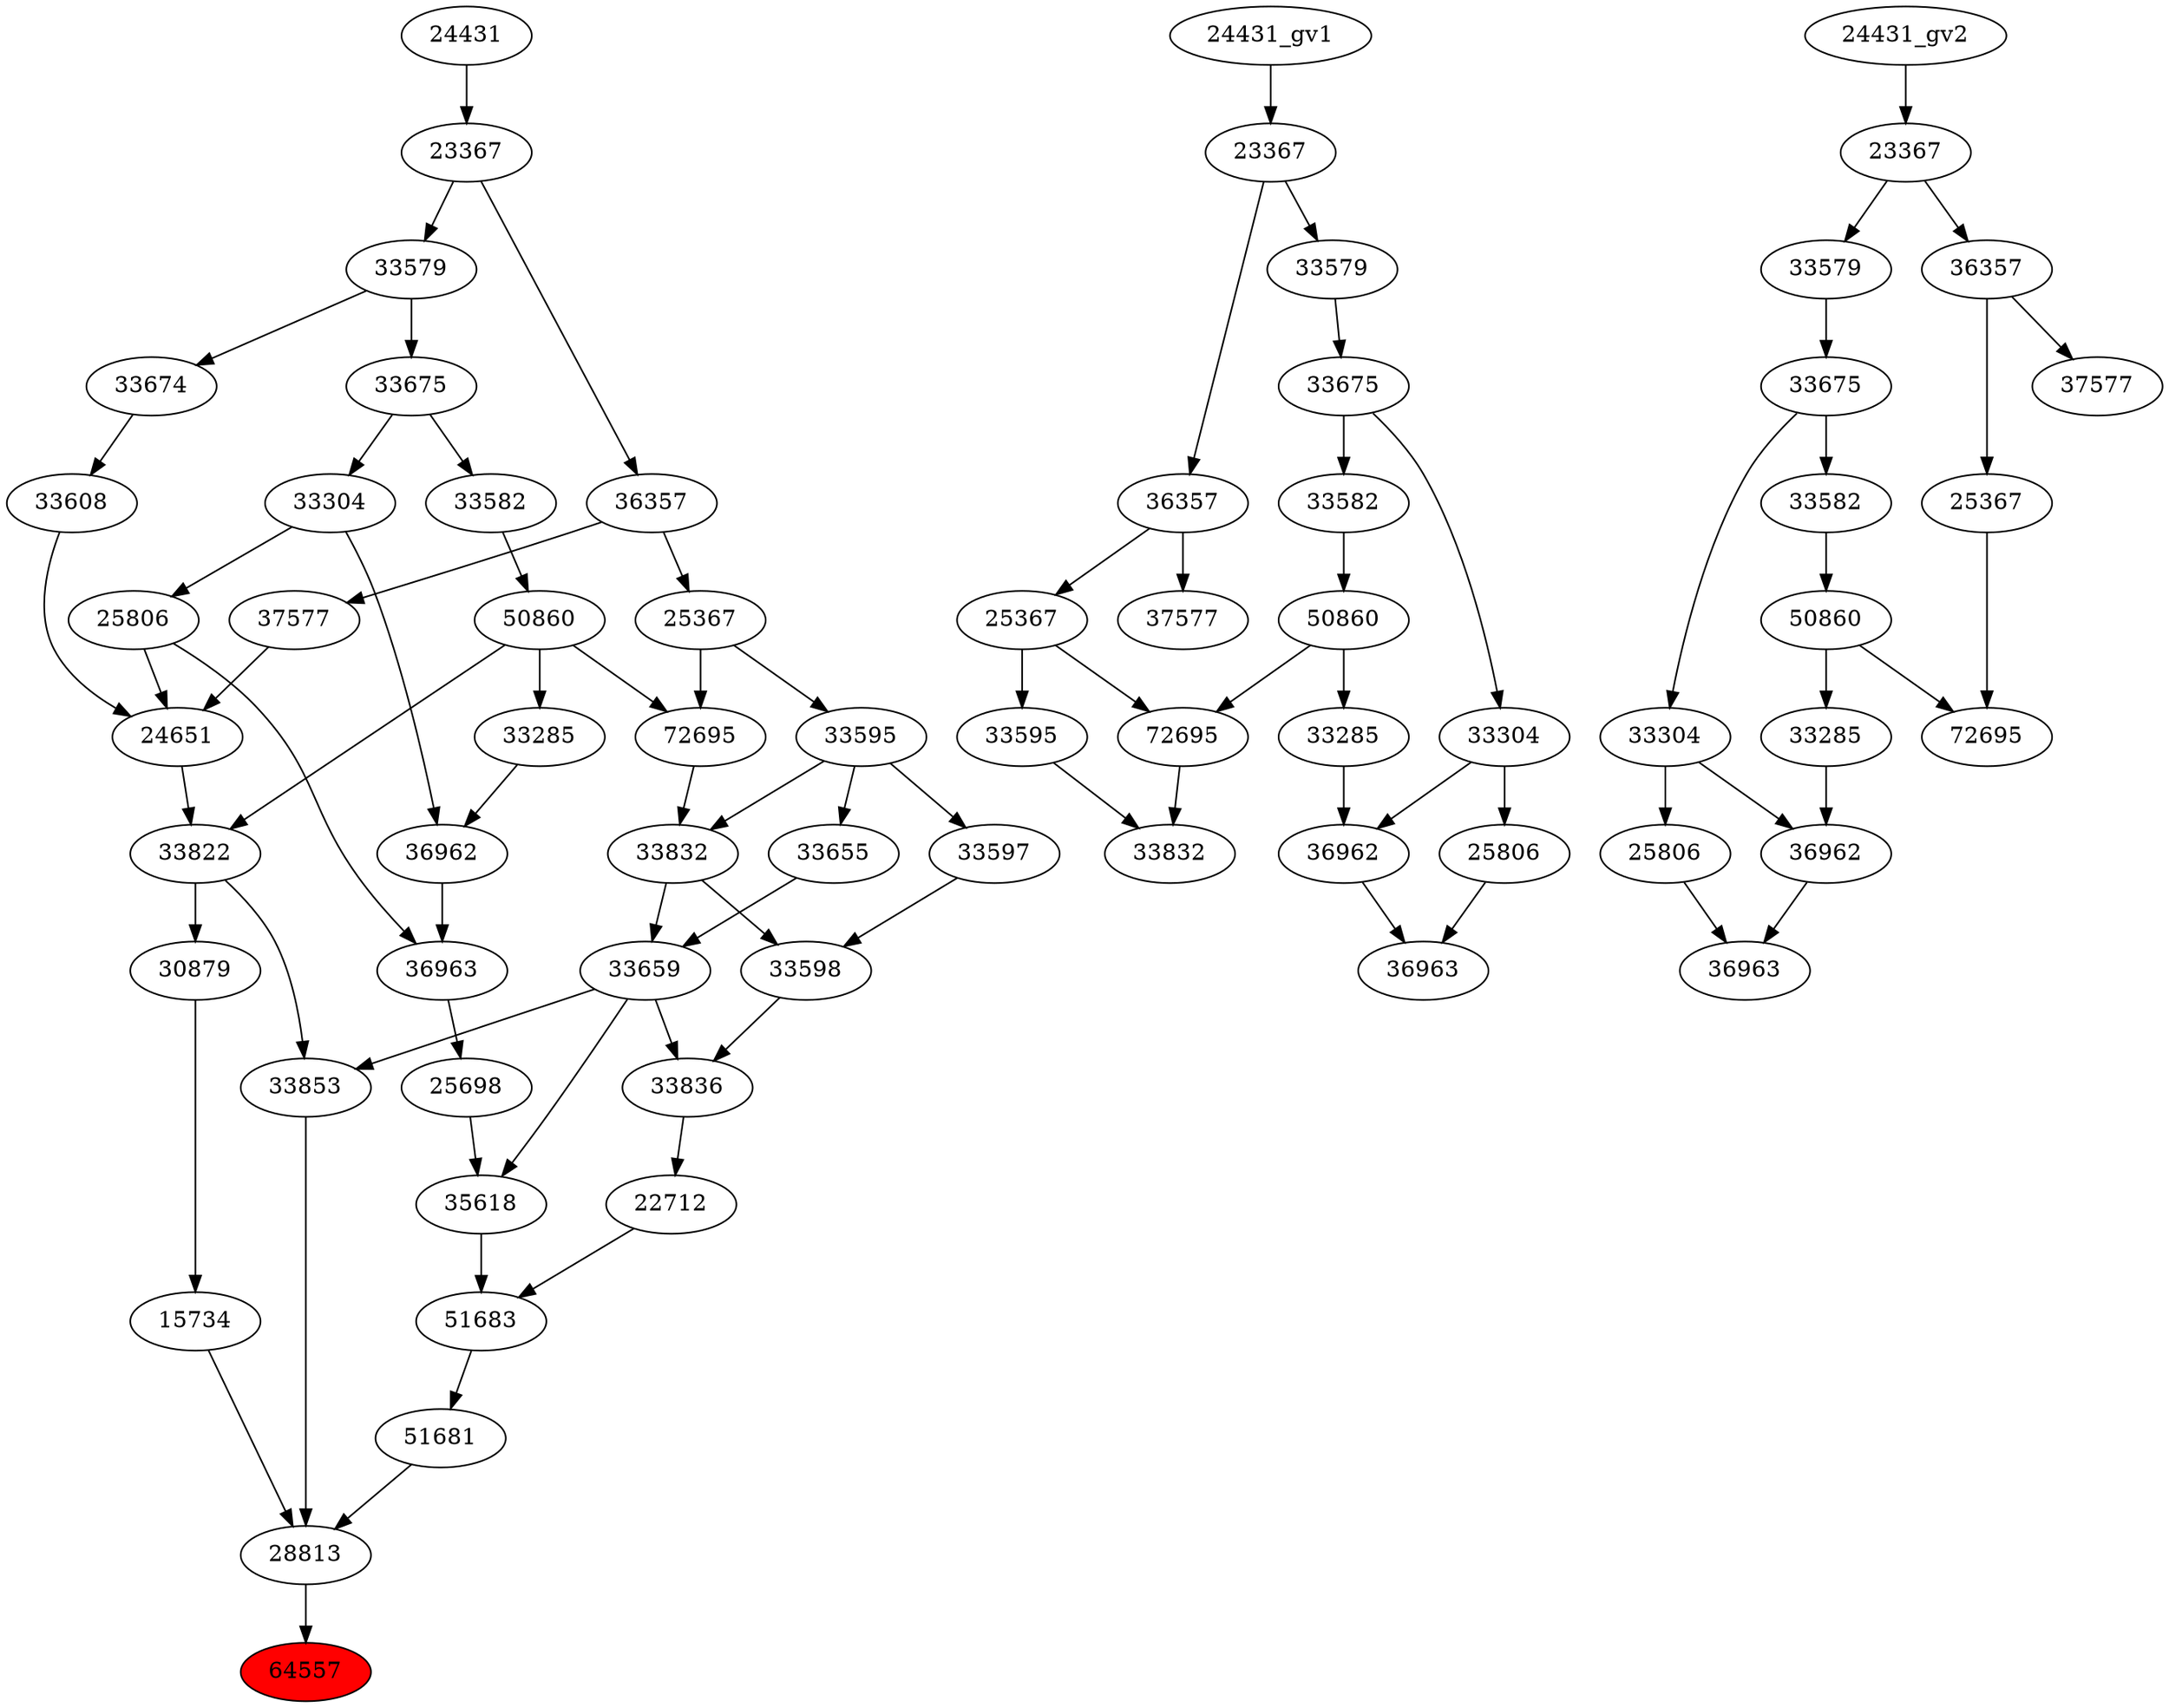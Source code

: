 strict digraph root {
	node [label="\N"];
	{
		node [fillcolor="",
			label="\N",
			style=""
		];
		64557		 [fillcolor=red,
			label=64557,
			style=filled];
		28813		 [label=28813];
		28813 -> 64557;
		15734		 [label=15734];
		15734 -> 28813;
		33853		 [label=33853];
		33853 -> 28813;
		51681		 [label=51681];
		51681 -> 28813;
		30879		 [label=30879];
		30879 -> 15734;
		33659		 [label=33659];
		33659 -> 33853;
		35618		 [label=35618];
		33659 -> 35618;
		33836		 [label=33836];
		33659 -> 33836;
		33822		 [label=33822];
		33822 -> 33853;
		33822 -> 30879;
		51683		 [label=51683];
		51683 -> 51681;
		33655		 [label=33655];
		33655 -> 33659;
		33832		 [label=33832];
		33832 -> 33659;
		33598		 [label=33598];
		33832 -> 33598;
		24651		 [label=24651];
		24651 -> 33822;
		50860		 [label=50860];
		50860 -> 33822;
		72695		 [label=72695];
		50860 -> 72695;
		33285		 [label=33285];
		50860 -> 33285;
		35618 -> 51683;
		22712		 [label=22712];
		22712 -> 51683;
		33595		 [label=33595];
		33595 -> 33655;
		33595 -> 33832;
		33597		 [label=33597];
		33595 -> 33597;
		72695 -> 33832;
		25806		 [label=25806];
		25806 -> 24651;
		36963		 [label=36963];
		25806 -> 36963;
		33608		 [label=33608];
		33608 -> 24651;
		37577		 [label=37577];
		37577 -> 24651;
		33582		 [label=33582];
		33582 -> 50860;
		25698		 [label=25698];
		25698 -> 35618;
		33836 -> 22712;
		25367		 [label=25367];
		25367 -> 33595;
		25367 -> 72695;
		33304		 [label=33304];
		33304 -> 25806;
		36962		 [label=36962];
		33304 -> 36962;
		33674		 [label=33674];
		33674 -> 33608;
		36357		 [label=36357];
		36357 -> 37577;
		36357 -> 25367;
		33675		 [label=33675];
		33675 -> 33582;
		33675 -> 33304;
		36963 -> 25698;
		33598 -> 33836;
		33579		 [label=33579];
		33579 -> 33674;
		33579 -> 33675;
		23367		 [label=23367];
		23367 -> 36357;
		23367 -> 33579;
		36962 -> 36963;
		33597 -> 33598;
		24431		 [label=24431];
		24431 -> 23367;
		33285 -> 36962;
	}
	{
		node [label="\N"];
		"33832_gv1"		 [label=33832];
		"72695_gv1"		 [label=72695];
		"72695_gv1" -> "33832_gv1";
		"33595_gv1"		 [label=33595];
		"33595_gv1" -> "33832_gv1";
		"50860_gv1"		 [label=50860];
		"50860_gv1" -> "72695_gv1";
		"33285_gv1"		 [label=33285];
		"50860_gv1" -> "33285_gv1";
		"33582_gv1"		 [label=33582];
		"33582_gv1" -> "50860_gv1";
		"25367_gv1"		 [label=25367];
		"25367_gv1" -> "72695_gv1";
		"25367_gv1" -> "33595_gv1";
		"25806_gv1"		 [label=25806];
		"36963_gv1"		 [label=36963];
		"25806_gv1" -> "36963_gv1";
		"33304_gv1"		 [label=33304];
		"33304_gv1" -> "25806_gv1";
		"36962_gv1"		 [label=36962];
		"33304_gv1" -> "36962_gv1";
		"37577_gv1"		 [label=37577];
		"36357_gv1"		 [label=36357];
		"36357_gv1" -> "25367_gv1";
		"36357_gv1" -> "37577_gv1";
		"33675_gv1"		 [label=33675];
		"33675_gv1" -> "33582_gv1";
		"33675_gv1" -> "33304_gv1";
		"23367_gv1"		 [label=23367];
		"23367_gv1" -> "36357_gv1";
		"33579_gv1"		 [label=33579];
		"23367_gv1" -> "33579_gv1";
		"33579_gv1" -> "33675_gv1";
		"36962_gv1" -> "36963_gv1";
		"24431_gv1" -> "23367_gv1";
		"33285_gv1" -> "36962_gv1";
	}
	{
		node [label="\N"];
		"50860_gv2"		 [label=50860];
		"72695_gv2"		 [label=72695];
		"50860_gv2" -> "72695_gv2";
		"33285_gv2"		 [label=33285];
		"50860_gv2" -> "33285_gv2";
		"33582_gv2"		 [label=33582];
		"33582_gv2" -> "50860_gv2";
		"33675_gv2"		 [label=33675];
		"33675_gv2" -> "33582_gv2";
		"33304_gv2"		 [label=33304];
		"33675_gv2" -> "33304_gv2";
		"36963_gv2"		 [label=36963];
		"36962_gv2"		 [label=36962];
		"36962_gv2" -> "36963_gv2";
		"25806_gv2"		 [label=25806];
		"25806_gv2" -> "36963_gv2";
		"33579_gv2"		 [label=33579];
		"33579_gv2" -> "33675_gv2";
		"33304_gv2" -> "36962_gv2";
		"33304_gv2" -> "25806_gv2";
		"37577_gv2"		 [label=37577];
		"36357_gv2"		 [label=36357];
		"36357_gv2" -> "37577_gv2";
		"25367_gv2"		 [label=25367];
		"36357_gv2" -> "25367_gv2";
		"25367_gv2" -> "72695_gv2";
		"33285_gv2" -> "36962_gv2";
		"23367_gv2"		 [label=23367];
		"23367_gv2" -> "33579_gv2";
		"23367_gv2" -> "36357_gv2";
		"24431_gv2" -> "23367_gv2";
	}
}
